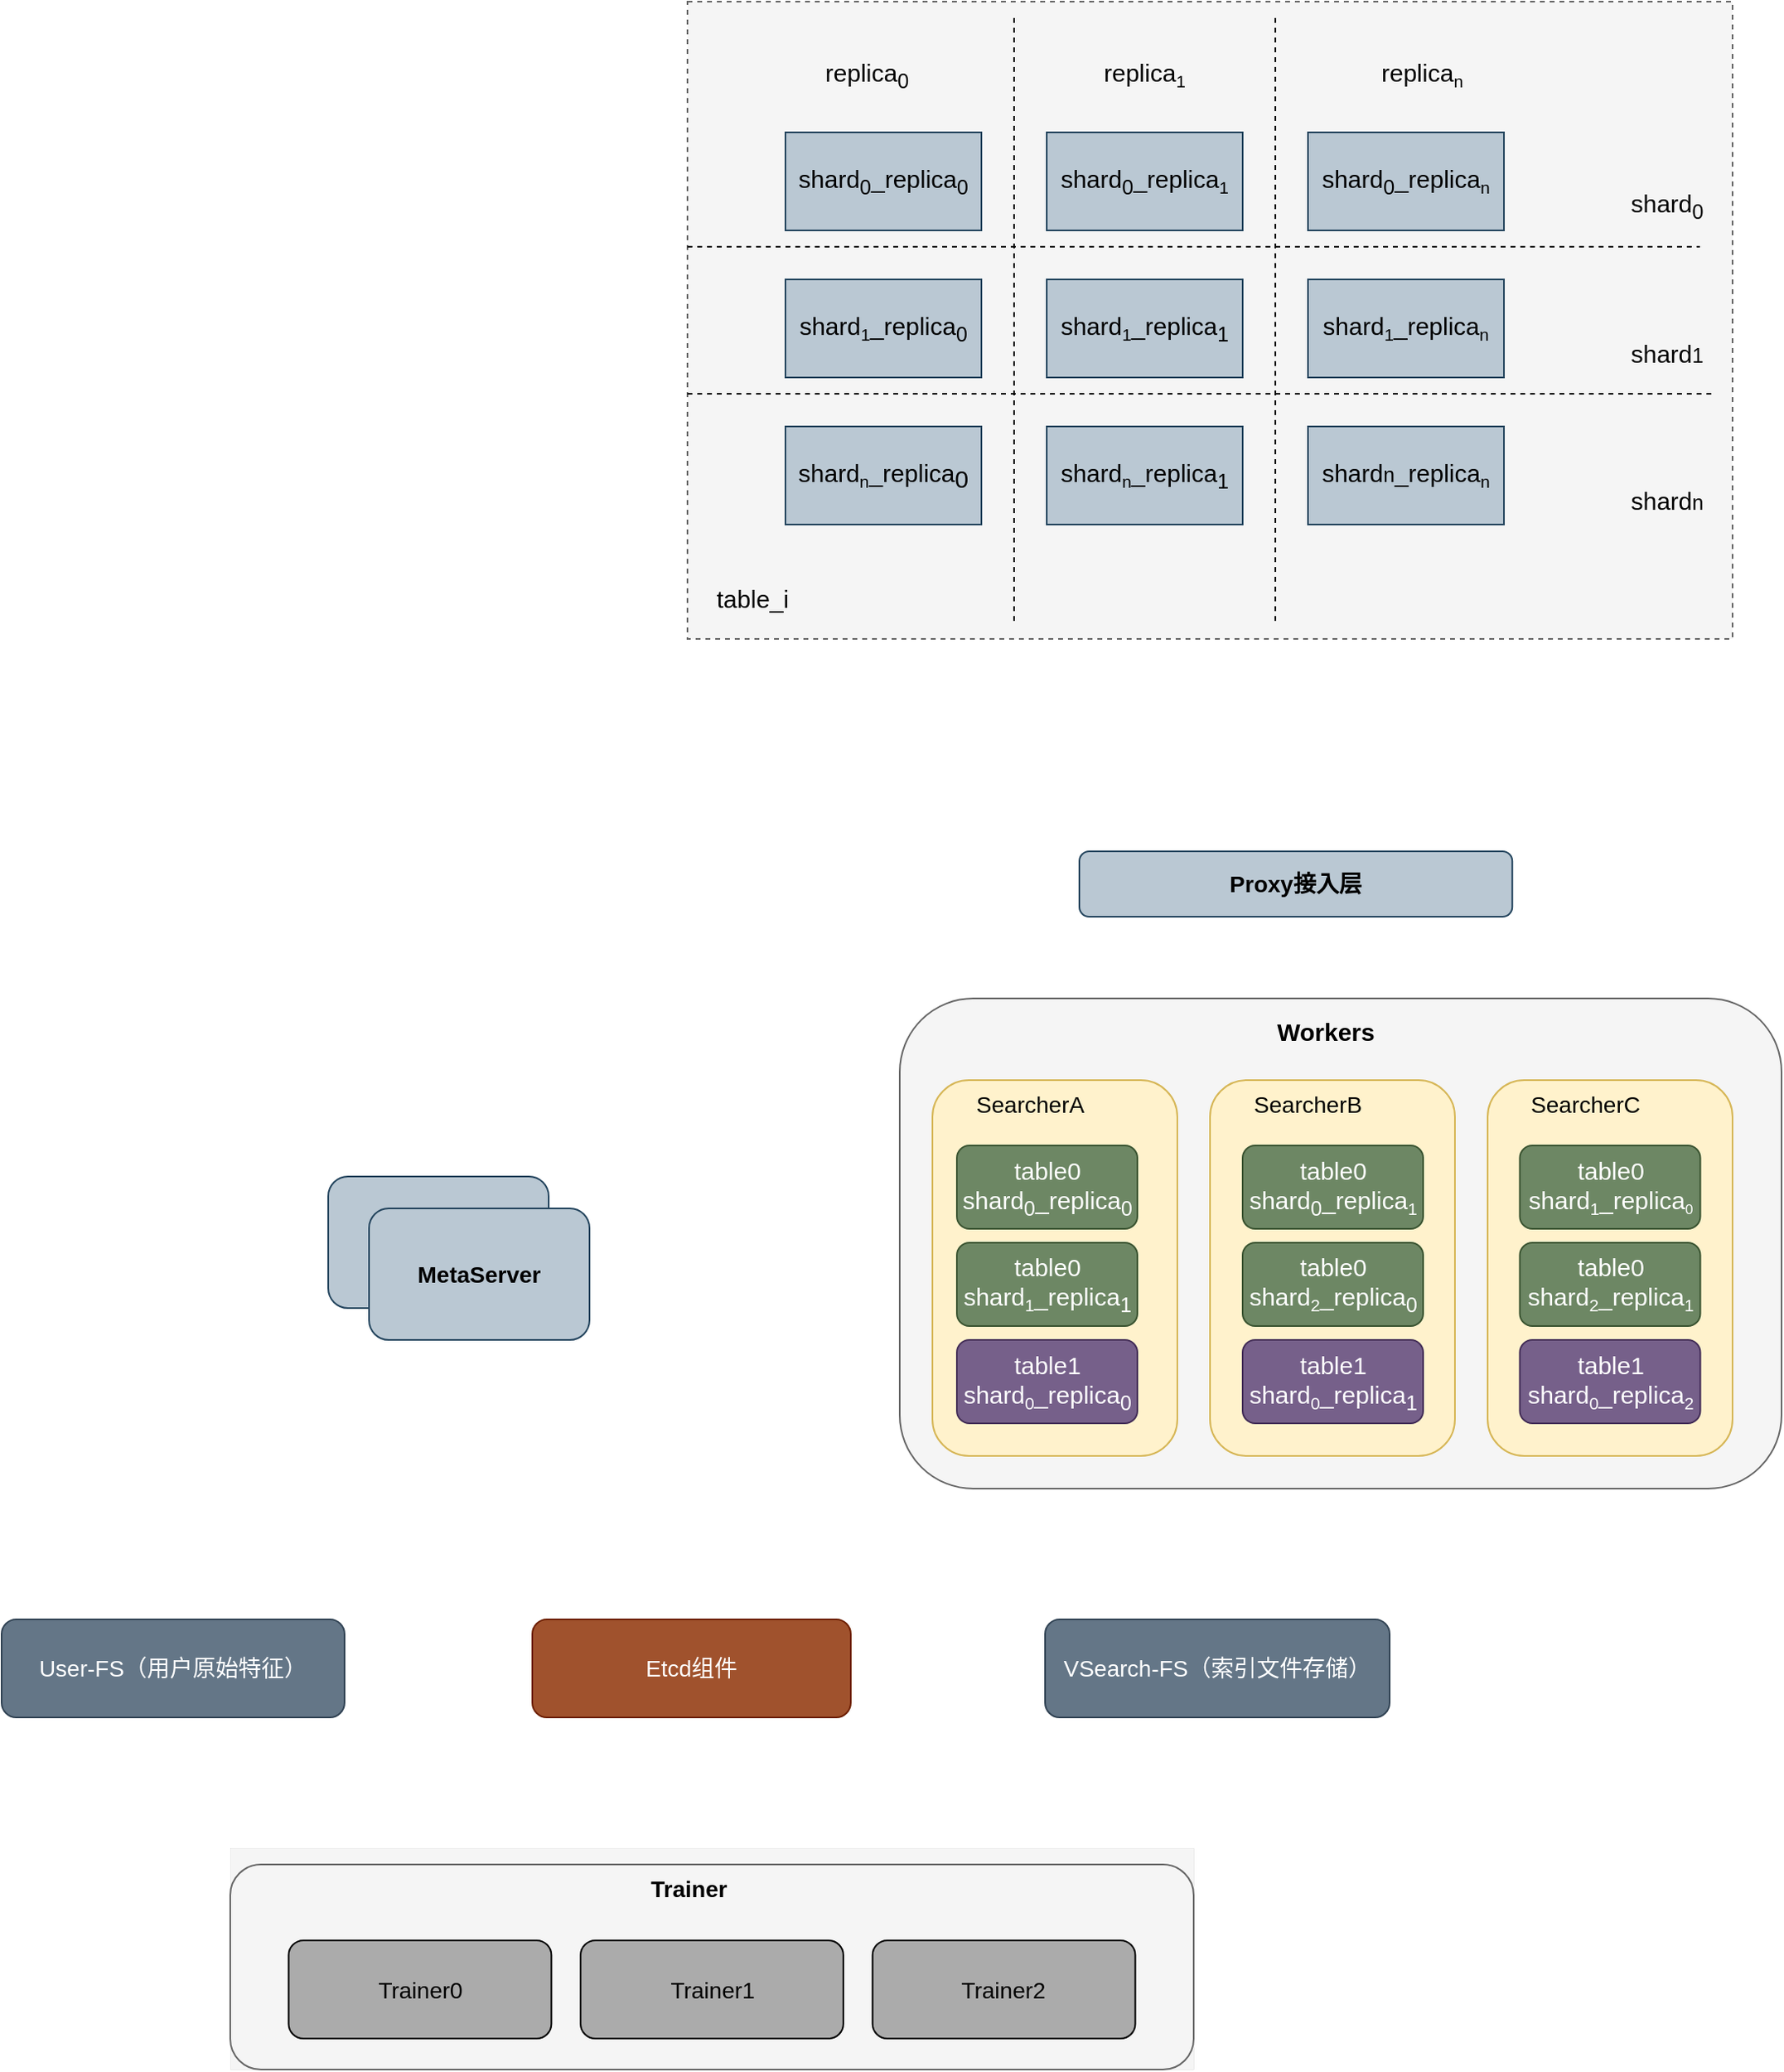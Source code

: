 <mxfile version="16.6.1" type="github">
  <diagram id="j-0y-MDL2szn67yI1NpS" name="Page-1">
    <mxGraphModel dx="2495" dy="944" grid="1" gridSize="10" guides="1" tooltips="1" connect="1" arrows="1" fold="1" page="1" pageScale="1" pageWidth="827" pageHeight="1169" math="0" shadow="0">
      <root>
        <mxCell id="0" />
        <mxCell id="1" parent="0" />
        <mxCell id="NU3mDsQa58ujVHkRj_Ya-40" value="MetaServer" style="rounded=1;whiteSpace=wrap;html=1;fontSize=14;strokeWidth=1;fillColor=#bac8d3;strokeColor=#23445d;" vertex="1" parent="1">
          <mxGeometry x="-160" y="969" width="135" height="80.5" as="geometry" />
        </mxCell>
        <mxCell id="NU3mDsQa58ujVHkRj_Ya-34" value="" style="group;strokeWidth=0;" vertex="1" connectable="0" parent="1">
          <mxGeometry x="190" y="860" width="540" height="300" as="geometry" />
        </mxCell>
        <mxCell id="NU3mDsQa58ujVHkRj_Ya-35" value="" style="rounded=1;whiteSpace=wrap;html=1;strokeWidth=1;fillColor=#f5f5f5;strokeColor=#666666;fontColor=#333333;" vertex="1" parent="NU3mDsQa58ujVHkRj_Ya-34">
          <mxGeometry width="540" height="300" as="geometry" />
        </mxCell>
        <mxCell id="NU3mDsQa58ujVHkRj_Ya-36" value="&lt;b&gt;&lt;font style=&quot;font-size: 15px&quot;&gt;Workers&lt;/font&gt;&lt;/b&gt;" style="text;html=1;strokeColor=none;fillColor=none;align=center;verticalAlign=middle;whiteSpace=wrap;rounded=0;strokeWidth=1;fontSize=14;" vertex="1" parent="NU3mDsQa58ujVHkRj_Ya-34">
          <mxGeometry x="153" width="216" height="39.13" as="geometry" />
        </mxCell>
        <mxCell id="NU3mDsQa58ujVHkRj_Ya-31" value="" style="group" vertex="1" connectable="0" parent="1">
          <mxGeometry x="550" y="910" width="150" height="230" as="geometry" />
        </mxCell>
        <mxCell id="NU3mDsQa58ujVHkRj_Ya-32" value="" style="rounded=1;whiteSpace=wrap;html=1;strokeWidth=1;fillColor=#fff2cc;strokeColor=#d6b656;" vertex="1" parent="NU3mDsQa58ujVHkRj_Ya-31">
          <mxGeometry width="150" height="230" as="geometry" />
        </mxCell>
        <mxCell id="NU3mDsQa58ujVHkRj_Ya-33" value="SearcherC" style="text;html=1;strokeColor=none;fillColor=none;align=center;verticalAlign=middle;whiteSpace=wrap;rounded=0;strokeWidth=1;fontSize=14;" vertex="1" parent="NU3mDsQa58ujVHkRj_Ya-31">
          <mxGeometry x="30" width="60" height="30" as="geometry" />
        </mxCell>
        <mxCell id="NU3mDsQa58ujVHkRj_Ya-7" value="&lt;font style=&quot;font-size: 15px&quot;&gt;table0&lt;br&gt;shard&lt;/font&gt;&lt;font&gt;&lt;span style=&quot;font-size: 12.5px&quot;&gt;&lt;sub&gt;1&lt;/sub&gt;&lt;/span&gt;&lt;span style=&quot;font-size: 15px&quot;&gt;_replica&lt;/span&gt;&lt;/font&gt;&lt;font style=&quot;font-size: 10.417px&quot;&gt;&lt;sub&gt;0&lt;/sub&gt;&lt;/font&gt;" style="rounded=1;whiteSpace=wrap;html=1;fillColor=#6d8764;strokeColor=#3A5431;fontColor=#ffffff;" vertex="1" parent="NU3mDsQa58ujVHkRj_Ya-31">
          <mxGeometry x="19.734" y="40" width="110.526" height="51" as="geometry" />
        </mxCell>
        <mxCell id="NU3mDsQa58ujVHkRj_Ya-8" value="&lt;font style=&quot;font-size: 15px&quot;&gt;table0&lt;br&gt;shard&lt;/font&gt;&lt;font&gt;&lt;span style=&quot;font-size: 12.5px&quot;&gt;&lt;sub&gt;2&lt;/sub&gt;&lt;/span&gt;&lt;span style=&quot;font-size: 15px&quot;&gt;_replica&lt;/span&gt;&lt;span style=&quot;font-size: 12.5px&quot;&gt;&lt;sub&gt;1&lt;/sub&gt;&lt;/span&gt;&lt;/font&gt;" style="rounded=1;whiteSpace=wrap;html=1;fillColor=#6d8764;strokeColor=#3A5431;fontColor=#ffffff;" vertex="1" parent="NU3mDsQa58ujVHkRj_Ya-31">
          <mxGeometry x="19.734" y="99.5" width="110.526" height="51" as="geometry" />
        </mxCell>
        <mxCell id="NU3mDsQa58ujVHkRj_Ya-9" value="&lt;font style=&quot;font-size: 15px&quot;&gt;table1&lt;br&gt;shard&lt;/font&gt;&lt;font style=&quot;font-size: 12.5px&quot;&gt;&lt;sub&gt;0&lt;/sub&gt;&lt;/font&gt;&lt;font&gt;&lt;span style=&quot;font-size: 15px&quot;&gt;_replica&lt;/span&gt;&lt;span style=&quot;font-size: 12.5px&quot;&gt;&lt;sub&gt;2&lt;/sub&gt;&lt;/span&gt;&lt;/font&gt;" style="rounded=1;whiteSpace=wrap;html=1;fillColor=#76608a;strokeColor=#432D57;fontColor=#ffffff;" vertex="1" parent="NU3mDsQa58ujVHkRj_Ya-31">
          <mxGeometry x="19.734" y="159" width="110.526" height="51" as="geometry" />
        </mxCell>
        <mxCell id="NU3mDsQa58ujVHkRj_Ya-28" value="" style="group" vertex="1" connectable="0" parent="1">
          <mxGeometry x="380" y="910" width="150" height="230" as="geometry" />
        </mxCell>
        <mxCell id="NU3mDsQa58ujVHkRj_Ya-29" value="" style="rounded=1;whiteSpace=wrap;html=1;strokeWidth=1;fillColor=#fff2cc;strokeColor=#d6b656;" vertex="1" parent="NU3mDsQa58ujVHkRj_Ya-28">
          <mxGeometry width="150" height="230" as="geometry" />
        </mxCell>
        <mxCell id="NU3mDsQa58ujVHkRj_Ya-30" value="SearcherB" style="text;html=1;strokeColor=none;fillColor=none;align=center;verticalAlign=middle;whiteSpace=wrap;rounded=0;strokeWidth=1;fontSize=14;" vertex="1" parent="NU3mDsQa58ujVHkRj_Ya-28">
          <mxGeometry x="30" width="60" height="30" as="geometry" />
        </mxCell>
        <mxCell id="NU3mDsQa58ujVHkRj_Ya-27" value="" style="group" vertex="1" connectable="0" parent="1">
          <mxGeometry x="210" y="910" width="150" height="230" as="geometry" />
        </mxCell>
        <mxCell id="NU3mDsQa58ujVHkRj_Ya-24" value="" style="rounded=1;whiteSpace=wrap;html=1;strokeWidth=1;fillColor=#fff2cc;strokeColor=#d6b656;" vertex="1" parent="NU3mDsQa58ujVHkRj_Ya-27">
          <mxGeometry width="150" height="230" as="geometry" />
        </mxCell>
        <mxCell id="NU3mDsQa58ujVHkRj_Ya-25" value="SearcherA" style="text;html=1;strokeColor=none;fillColor=none;align=center;verticalAlign=middle;whiteSpace=wrap;rounded=0;strokeWidth=1;fontSize=14;" vertex="1" parent="NU3mDsQa58ujVHkRj_Ya-27">
          <mxGeometry x="30" width="60" height="30" as="geometry" />
        </mxCell>
        <mxCell id="fdRLc0dAf5TFovKy2uwc-23" value="" style="rounded=0;whiteSpace=wrap;html=1;fillColor=#f5f5f5;strokeColor=#666666;fontColor=#333333;dashed=1;" parent="1" vertex="1">
          <mxGeometry x="60" y="250" width="640" height="390" as="geometry" />
        </mxCell>
        <mxCell id="fdRLc0dAf5TFovKy2uwc-1" value="&lt;font style=&quot;font-size: 15px&quot;&gt;shard&lt;sub&gt;0&lt;/sub&gt;_replica&lt;sub&gt;0&lt;/sub&gt;&lt;/font&gt;" style="rounded=0;whiteSpace=wrap;html=1;fillColor=#bac8d3;strokeColor=#23445d;" parent="1" vertex="1">
          <mxGeometry x="120" y="330" width="120" height="60" as="geometry" />
        </mxCell>
        <mxCell id="fdRLc0dAf5TFovKy2uwc-2" value="&lt;font style=&quot;font-size: 15px&quot;&gt;shard&lt;/font&gt;&lt;font&gt;&lt;span style=&quot;font-size: 12.5px&quot;&gt;&lt;sub&gt;1&lt;/sub&gt;&lt;/span&gt;&lt;span style=&quot;font-size: 15px&quot;&gt;_replica&lt;/span&gt;&lt;span style=&quot;font-size: 15px&quot;&gt;&lt;sub&gt;0&lt;/sub&gt;&lt;/span&gt;&lt;/font&gt;" style="rounded=0;whiteSpace=wrap;html=1;fillColor=#bac8d3;strokeColor=#23445d;" parent="1" vertex="1">
          <mxGeometry x="120" y="420" width="120" height="60" as="geometry" />
        </mxCell>
        <mxCell id="fdRLc0dAf5TFovKy2uwc-3" value="&lt;font style=&quot;font-size: 15px&quot;&gt;shard&lt;/font&gt;&lt;font style=&quot;font-size: 12.5px&quot;&gt;&lt;sub&gt;n&lt;/sub&gt;&lt;/font&gt;&lt;font&gt;&lt;span style=&quot;font-size: 15px&quot;&gt;_replica&lt;/span&gt;&lt;sub style=&quot;font-size: 15px&quot;&gt;0&lt;/sub&gt;&lt;/font&gt;" style="rounded=0;whiteSpace=wrap;html=1;fillColor=#bac8d3;strokeColor=#23445d;" parent="1" vertex="1">
          <mxGeometry x="120" y="510" width="120" height="60" as="geometry" />
        </mxCell>
        <mxCell id="fdRLc0dAf5TFovKy2uwc-4" value="&lt;font style=&quot;font-size: 15px&quot;&gt;shard&lt;sub&gt;0&lt;/sub&gt;_replica&lt;/font&gt;&lt;font style=&quot;font-size: 12.5px&quot;&gt;&lt;sub&gt;1&lt;/sub&gt;&lt;/font&gt;" style="rounded=0;whiteSpace=wrap;html=1;fillColor=#bac8d3;strokeColor=#23445d;" parent="1" vertex="1">
          <mxGeometry x="280" y="330" width="120" height="60" as="geometry" />
        </mxCell>
        <mxCell id="fdRLc0dAf5TFovKy2uwc-5" value="&lt;font style=&quot;font-size: 15px&quot;&gt;shard&lt;/font&gt;&lt;font style=&quot;font-size: 12.5px&quot;&gt;&lt;sub&gt;1&lt;/sub&gt;&lt;/font&gt;&lt;font&gt;&lt;span style=&quot;font-size: 15px&quot;&gt;_replica&lt;sub&gt;1&lt;/sub&gt;&lt;/span&gt;&lt;/font&gt;" style="rounded=0;whiteSpace=wrap;html=1;fillColor=#bac8d3;strokeColor=#23445d;" parent="1" vertex="1">
          <mxGeometry x="280" y="420" width="120" height="60" as="geometry" />
        </mxCell>
        <mxCell id="fdRLc0dAf5TFovKy2uwc-6" value="&lt;font style=&quot;font-size: 15px&quot;&gt;shard&lt;/font&gt;&lt;font&gt;&lt;span style=&quot;font-size: 12.5px&quot;&gt;&lt;sub&gt;n&lt;/sub&gt;&lt;/span&gt;&lt;span style=&quot;font-size: 15px&quot;&gt;_replica&lt;sub&gt;1&lt;/sub&gt;&lt;/span&gt;&lt;/font&gt;" style="rounded=0;whiteSpace=wrap;html=1;fillColor=#bac8d3;strokeColor=#23445d;" parent="1" vertex="1">
          <mxGeometry x="280" y="510" width="120" height="60" as="geometry" />
        </mxCell>
        <mxCell id="fdRLc0dAf5TFovKy2uwc-7" value="&lt;font style=&quot;font-size: 15px&quot;&gt;shard&lt;sub&gt;0&lt;/sub&gt;_replica&lt;/font&gt;&lt;font style=&quot;font-size: 12.5px&quot;&gt;&lt;sub&gt;n&lt;/sub&gt;&lt;/font&gt;" style="rounded=0;whiteSpace=wrap;html=1;fillColor=#bac8d3;strokeColor=#23445d;" parent="1" vertex="1">
          <mxGeometry x="440" y="330" width="120" height="60" as="geometry" />
        </mxCell>
        <mxCell id="fdRLc0dAf5TFovKy2uwc-8" value="&lt;font style=&quot;font-size: 15px&quot;&gt;shard&lt;/font&gt;&lt;font&gt;&lt;span style=&quot;font-size: 12.5px&quot;&gt;&lt;sub&gt;1&lt;/sub&gt;&lt;/span&gt;&lt;span style=&quot;font-size: 15px&quot;&gt;_replica&lt;/span&gt;&lt;span style=&quot;font-size: 12.5px&quot;&gt;&lt;sub&gt;n&lt;/sub&gt;&lt;/span&gt;&lt;/font&gt;" style="rounded=0;whiteSpace=wrap;html=1;fillColor=#bac8d3;strokeColor=#23445d;" parent="1" vertex="1">
          <mxGeometry x="440" y="420" width="120" height="60" as="geometry" />
        </mxCell>
        <mxCell id="fdRLc0dAf5TFovKy2uwc-9" value="&lt;font style=&quot;font-size: 15px&quot;&gt;shard&lt;/font&gt;&lt;font&gt;&lt;span style=&quot;font-size: 12.5px&quot;&gt;n&lt;/span&gt;&lt;span style=&quot;font-size: 15px&quot;&gt;_replica&lt;/span&gt;&lt;span style=&quot;font-size: 12.5px&quot;&gt;&lt;sub&gt;n&lt;/sub&gt;&lt;/span&gt;&lt;/font&gt;" style="rounded=0;whiteSpace=wrap;html=1;fillColor=#bac8d3;strokeColor=#23445d;" parent="1" vertex="1">
          <mxGeometry x="440" y="510" width="120" height="60" as="geometry" />
        </mxCell>
        <mxCell id="fdRLc0dAf5TFovKy2uwc-10" value="" style="endArrow=none;dashed=1;html=1;rounded=0;fontSize=15;" parent="1" edge="1">
          <mxGeometry width="50" height="50" relative="1" as="geometry">
            <mxPoint x="60" y="400" as="sourcePoint" />
            <mxPoint x="680" y="400" as="targetPoint" />
          </mxGeometry>
        </mxCell>
        <mxCell id="fdRLc0dAf5TFovKy2uwc-11" value="" style="endArrow=none;dashed=1;html=1;rounded=0;fontSize=15;" parent="1" edge="1">
          <mxGeometry width="50" height="50" relative="1" as="geometry">
            <mxPoint x="60" y="490" as="sourcePoint" />
            <mxPoint x="690" y="490" as="targetPoint" />
          </mxGeometry>
        </mxCell>
        <mxCell id="fdRLc0dAf5TFovKy2uwc-12" value="" style="endArrow=none;dashed=1;html=1;rounded=0;fontSize=15;" parent="1" edge="1">
          <mxGeometry width="50" height="50" relative="1" as="geometry">
            <mxPoint x="260" y="260" as="sourcePoint" />
            <mxPoint x="260" y="630" as="targetPoint" />
          </mxGeometry>
        </mxCell>
        <mxCell id="fdRLc0dAf5TFovKy2uwc-13" value="" style="endArrow=none;dashed=1;html=1;rounded=0;fontSize=15;" parent="1" edge="1">
          <mxGeometry width="50" height="50" relative="1" as="geometry">
            <mxPoint x="420" y="260" as="sourcePoint" />
            <mxPoint x="420" y="630" as="targetPoint" />
          </mxGeometry>
        </mxCell>
        <mxCell id="fdRLc0dAf5TFovKy2uwc-14" value="shard&lt;sub&gt;0&lt;/sub&gt;" style="text;html=1;strokeColor=none;fillColor=none;align=center;verticalAlign=middle;whiteSpace=wrap;rounded=0;fontSize=15;" parent="1" vertex="1">
          <mxGeometry x="630" y="360" width="60" height="30" as="geometry" />
        </mxCell>
        <mxCell id="fdRLc0dAf5TFovKy2uwc-15" value="shard&lt;span style=&quot;font-size: 12.5px&quot;&gt;1&lt;/span&gt;" style="text;html=1;strokeColor=none;fillColor=none;align=center;verticalAlign=middle;whiteSpace=wrap;rounded=0;fontSize=15;" parent="1" vertex="1">
          <mxGeometry x="630" y="450" width="60" height="30" as="geometry" />
        </mxCell>
        <mxCell id="fdRLc0dAf5TFovKy2uwc-16" value="shard&lt;span style=&quot;font-size: 12.5px&quot;&gt;n&lt;/span&gt;" style="text;html=1;strokeColor=none;fillColor=none;align=center;verticalAlign=middle;whiteSpace=wrap;rounded=0;fontSize=15;" parent="1" vertex="1">
          <mxGeometry x="630" y="540" width="60" height="30" as="geometry" />
        </mxCell>
        <mxCell id="fdRLc0dAf5TFovKy2uwc-20" value="&lt;span style=&quot;font-size: 15px&quot;&gt;replica&lt;/span&gt;&lt;sub&gt;0&lt;/sub&gt;" style="text;html=1;strokeColor=none;fillColor=none;align=center;verticalAlign=middle;whiteSpace=wrap;rounded=0;fontSize=15;" parent="1" vertex="1">
          <mxGeometry x="140" y="280" width="60" height="30" as="geometry" />
        </mxCell>
        <mxCell id="fdRLc0dAf5TFovKy2uwc-21" value="&lt;span style=&quot;font-size: 15px&quot;&gt;replica&lt;/span&gt;&lt;span style=&quot;font-size: 12.5px&quot;&gt;&lt;sub&gt;1&lt;/sub&gt;&lt;/span&gt;" style="text;html=1;strokeColor=none;fillColor=none;align=center;verticalAlign=middle;whiteSpace=wrap;rounded=0;fontSize=15;" parent="1" vertex="1">
          <mxGeometry x="310" y="280" width="60" height="30" as="geometry" />
        </mxCell>
        <mxCell id="fdRLc0dAf5TFovKy2uwc-22" value="&lt;span style=&quot;font-size: 15px&quot;&gt;replica&lt;/span&gt;&lt;span style=&quot;font-size: 12.5px&quot;&gt;&lt;sub&gt;n&lt;/sub&gt;&lt;/span&gt;" style="text;html=1;strokeColor=none;fillColor=none;align=center;verticalAlign=middle;whiteSpace=wrap;rounded=0;fontSize=15;" parent="1" vertex="1">
          <mxGeometry x="480" y="280" width="60" height="30" as="geometry" />
        </mxCell>
        <mxCell id="fdRLc0dAf5TFovKy2uwc-24" value="table_i" style="text;html=1;strokeColor=none;fillColor=none;align=center;verticalAlign=middle;whiteSpace=wrap;rounded=0;fontSize=15;" parent="1" vertex="1">
          <mxGeometry x="70" y="600" width="60" height="30" as="geometry" />
        </mxCell>
        <mxCell id="NU3mDsQa58ujVHkRj_Ya-1" value="&lt;font style=&quot;font-size: 15px&quot;&gt;table0&lt;br&gt;shard&lt;sub&gt;0&lt;/sub&gt;_replica&lt;sub&gt;0&lt;/sub&gt;&lt;/font&gt;" style="rounded=1;whiteSpace=wrap;html=1;fillColor=#6d8764;strokeColor=#3A5431;fontColor=#ffffff;" vertex="1" parent="1">
          <mxGeometry x="225" y="950" width="110.526" height="51" as="geometry" />
        </mxCell>
        <mxCell id="NU3mDsQa58ujVHkRj_Ya-2" value="&lt;font style=&quot;font-size: 15px&quot;&gt;table0&lt;br&gt;shard&lt;/font&gt;&lt;font&gt;&lt;span style=&quot;font-size: 12.5px&quot;&gt;&lt;sub&gt;1&lt;/sub&gt;&lt;/span&gt;&lt;span style=&quot;font-size: 15px&quot;&gt;_replica&lt;/span&gt;&lt;span style=&quot;font-size: 15px&quot;&gt;&lt;sub&gt;1&lt;/sub&gt;&lt;/span&gt;&lt;/font&gt;" style="rounded=1;whiteSpace=wrap;html=1;fillColor=#6d8764;strokeColor=#3A5431;fontColor=#ffffff;" vertex="1" parent="1">
          <mxGeometry x="225" y="1009.5" width="110.526" height="51" as="geometry" />
        </mxCell>
        <mxCell id="NU3mDsQa58ujVHkRj_Ya-3" value="&lt;font style=&quot;font-size: 15px&quot;&gt;table1&lt;br&gt;shard&lt;/font&gt;&lt;font style=&quot;font-size: 12.5px&quot;&gt;&lt;sub&gt;0&lt;/sub&gt;&lt;/font&gt;&lt;font&gt;&lt;span style=&quot;font-size: 15px&quot;&gt;_replica&lt;sub&gt;0&lt;/sub&gt;&lt;/span&gt;&lt;/font&gt;" style="rounded=1;whiteSpace=wrap;html=1;fillColor=#76608a;strokeColor=#432D57;fontColor=#ffffff;" vertex="1" parent="1">
          <mxGeometry x="225" y="1069" width="110.526" height="51" as="geometry" />
        </mxCell>
        <mxCell id="NU3mDsQa58ujVHkRj_Ya-4" value="&lt;font style=&quot;font-size: 15px&quot;&gt;table0&lt;br&gt;shard&lt;sub&gt;0&lt;/sub&gt;_replica&lt;/font&gt;&lt;font style=&quot;font-size: 12.5px&quot;&gt;&lt;sub&gt;1&lt;/sub&gt;&lt;/font&gt;" style="rounded=1;whiteSpace=wrap;html=1;fillColor=#6d8764;strokeColor=#3A5431;fontColor=#ffffff;" vertex="1" parent="1">
          <mxGeometry x="399.997" y="950" width="110.526" height="51" as="geometry" />
        </mxCell>
        <mxCell id="NU3mDsQa58ujVHkRj_Ya-5" value="&lt;font style=&quot;font-size: 15px&quot;&gt;table0&lt;br&gt;shard&lt;/font&gt;&lt;font style=&quot;font-size: 12.5px&quot;&gt;&lt;sub&gt;2&lt;/sub&gt;&lt;/font&gt;&lt;font&gt;&lt;span style=&quot;font-size: 15px&quot;&gt;_replica&lt;sub&gt;0&lt;/sub&gt;&lt;/span&gt;&lt;/font&gt;" style="rounded=1;whiteSpace=wrap;html=1;fillColor=#6d8764;strokeColor=#3A5431;fontColor=#ffffff;" vertex="1" parent="1">
          <mxGeometry x="399.997" y="1009.5" width="110.526" height="51" as="geometry" />
        </mxCell>
        <mxCell id="NU3mDsQa58ujVHkRj_Ya-6" value="&lt;font style=&quot;font-size: 15px&quot;&gt;table1&lt;br&gt;shard&lt;/font&gt;&lt;font&gt;&lt;span style=&quot;font-size: 12.5px&quot;&gt;&lt;sub&gt;0&lt;/sub&gt;&lt;/span&gt;&lt;span style=&quot;font-size: 15px&quot;&gt;_replica&lt;sub&gt;1&lt;/sub&gt;&lt;/span&gt;&lt;/font&gt;" style="rounded=1;whiteSpace=wrap;html=1;fillColor=#76608a;strokeColor=#432D57;fontColor=#ffffff;" vertex="1" parent="1">
          <mxGeometry x="399.997" y="1069" width="110.526" height="51" as="geometry" />
        </mxCell>
        <mxCell id="NU3mDsQa58ujVHkRj_Ya-37" value="VSearch-FS（索引文件存储）" style="rounded=1;whiteSpace=wrap;html=1;fontSize=14;strokeWidth=1;fillColor=#647687;strokeColor=#314354;fontColor=#ffffff;" vertex="1" parent="1">
          <mxGeometry x="279" y="1240" width="211" height="60" as="geometry" />
        </mxCell>
        <mxCell id="NU3mDsQa58ujVHkRj_Ya-38" value="&lt;b&gt;Proxy接入层&lt;/b&gt;" style="rounded=1;whiteSpace=wrap;html=1;fontSize=14;strokeWidth=1;fillColor=#bac8d3;strokeColor=#23445d;" vertex="1" parent="1">
          <mxGeometry x="300" y="770" width="265.13" height="40" as="geometry" />
        </mxCell>
        <mxCell id="NU3mDsQa58ujVHkRj_Ya-39" value="&lt;b&gt;MetaServer&lt;/b&gt;" style="rounded=1;whiteSpace=wrap;html=1;fontSize=14;strokeWidth=1;fillColor=#bac8d3;strokeColor=#23445d;" vertex="1" parent="1">
          <mxGeometry x="-135" y="988.5" width="135" height="80.5" as="geometry" />
        </mxCell>
        <mxCell id="NU3mDsQa58ujVHkRj_Ya-41" value="" style="group;strokeWidth=0;fillColor=#f5f5f5;fontColor=#333333;strokeColor=#666666;" vertex="1" connectable="0" parent="1">
          <mxGeometry x="-220" y="1380" width="590" height="135.5" as="geometry" />
        </mxCell>
        <mxCell id="NU3mDsQa58ujVHkRj_Ya-42" value="" style="rounded=1;whiteSpace=wrap;html=1;strokeWidth=1;fillColor=#f5f5f5;strokeColor=#666666;fontColor=#333333;" vertex="1" parent="NU3mDsQa58ujVHkRj_Ya-41">
          <mxGeometry y="10" width="590" height="125.5" as="geometry" />
        </mxCell>
        <mxCell id="NU3mDsQa58ujVHkRj_Ya-43" value="&lt;b&gt;Trainer&lt;/b&gt;" style="text;html=1;strokeColor=none;fillColor=none;align=center;verticalAlign=middle;whiteSpace=wrap;rounded=0;strokeWidth=1;fontSize=14;" vertex="1" parent="NU3mDsQa58ujVHkRj_Ya-41">
          <mxGeometry x="87.606" y="5.5" width="386.182" height="39.13" as="geometry" />
        </mxCell>
        <mxCell id="NU3mDsQa58ujVHkRj_Ya-44" value="Trainer0" style="rounded=1;whiteSpace=wrap;html=1;fontSize=14;strokeWidth=1;fillColor=#ABABAB;" vertex="1" parent="NU3mDsQa58ujVHkRj_Ya-41">
          <mxGeometry x="35.758" y="56.5" width="160.909" height="60" as="geometry" />
        </mxCell>
        <mxCell id="NU3mDsQa58ujVHkRj_Ya-45" value="Trainer1" style="rounded=1;whiteSpace=wrap;html=1;fontSize=14;strokeWidth=1;fillColor=#ABABAB;" vertex="1" parent="NU3mDsQa58ujVHkRj_Ya-41">
          <mxGeometry x="214.545" y="56.5" width="160.909" height="60" as="geometry" />
        </mxCell>
        <mxCell id="NU3mDsQa58ujVHkRj_Ya-46" value="Trainer2" style="rounded=1;whiteSpace=wrap;html=1;fontSize=14;strokeWidth=1;fillColor=#ABABAB;" vertex="1" parent="NU3mDsQa58ujVHkRj_Ya-41">
          <mxGeometry x="393.333" y="56.5" width="160.909" height="60" as="geometry" />
        </mxCell>
        <mxCell id="NU3mDsQa58ujVHkRj_Ya-47" value="User-FS（用户原始特征）" style="rounded=1;whiteSpace=wrap;html=1;fontSize=14;strokeWidth=1;fillColor=#647687;strokeColor=#314354;fontColor=#ffffff;" vertex="1" parent="1">
          <mxGeometry x="-360" y="1240" width="210" height="60" as="geometry" />
        </mxCell>
        <mxCell id="NU3mDsQa58ujVHkRj_Ya-48" value="Etcd组件" style="rounded=1;whiteSpace=wrap;html=1;fontSize=14;strokeWidth=1;fillColor=#a0522d;strokeColor=#6D1F00;fontColor=#ffffff;" vertex="1" parent="1">
          <mxGeometry x="-35" y="1240" width="195" height="60" as="geometry" />
        </mxCell>
      </root>
    </mxGraphModel>
  </diagram>
</mxfile>
